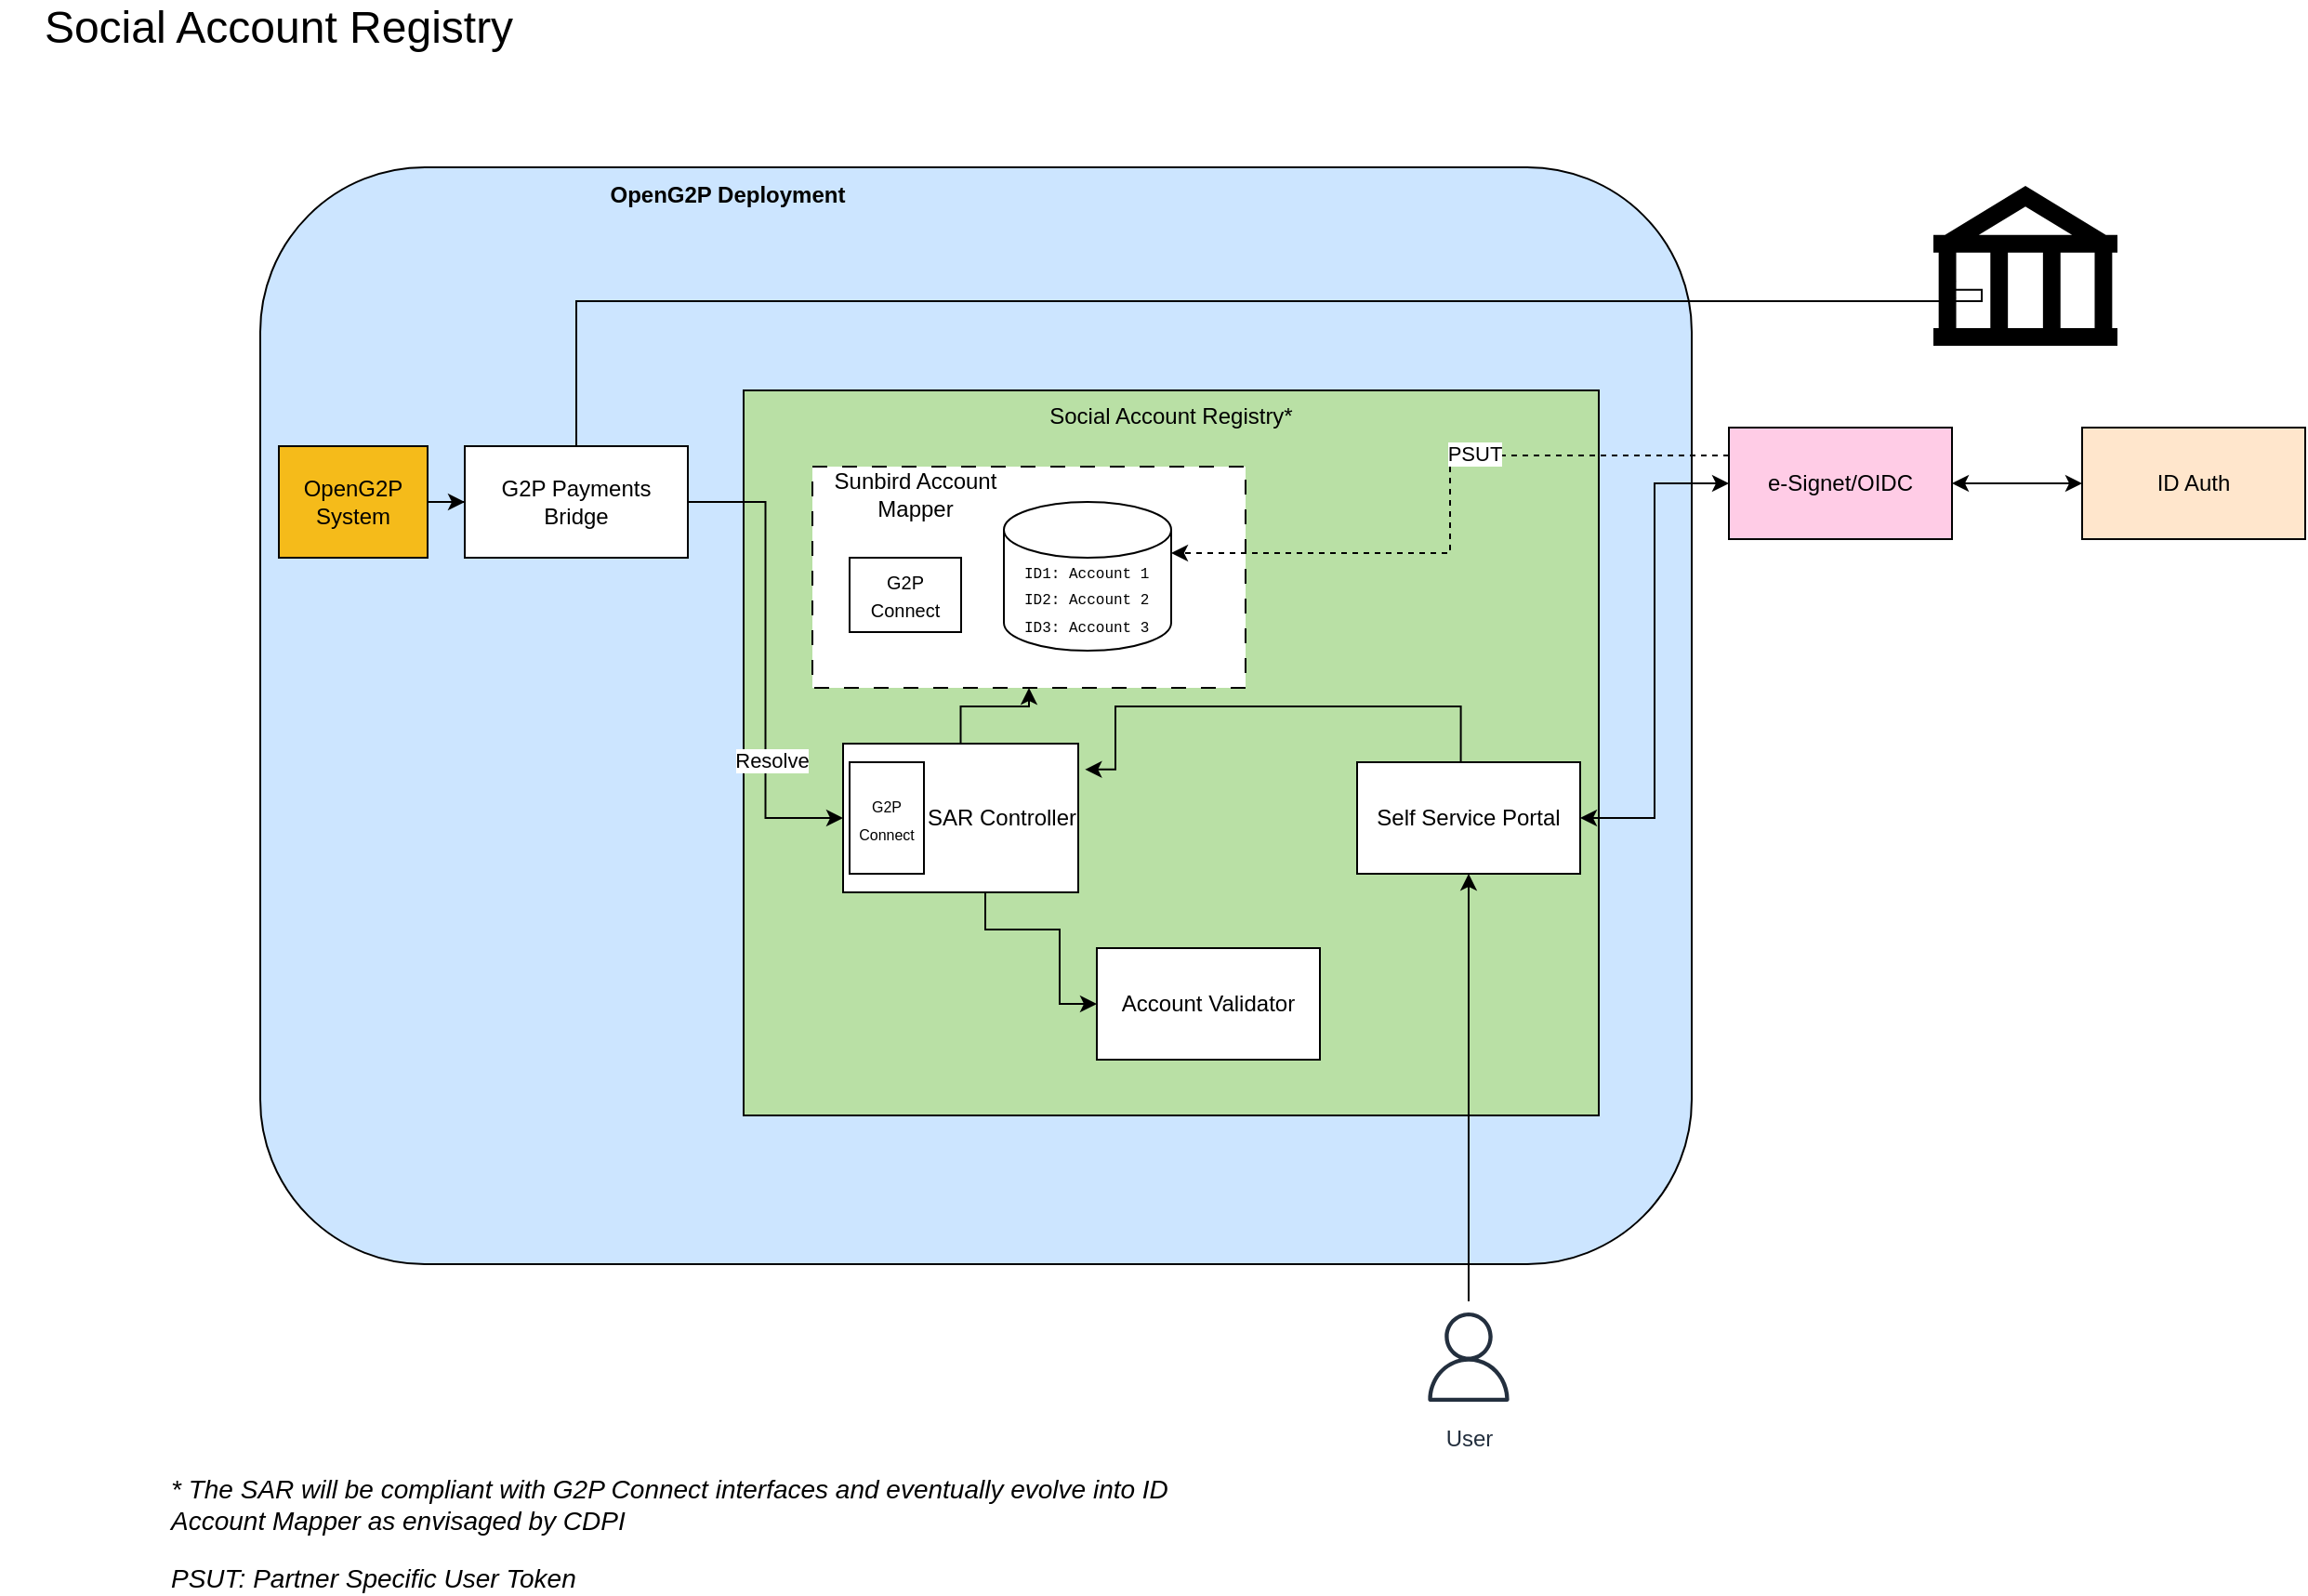 <mxfile version="21.6.2" type="github">
  <diagram name="Page-1" id="8PbpVKS6RdY8HKoXxjfP">
    <mxGraphModel dx="948" dy="582" grid="1" gridSize="10" guides="1" tooltips="1" connect="1" arrows="1" fold="1" page="1" pageScale="1" pageWidth="2336" pageHeight="1654" math="0" shadow="0">
      <root>
        <mxCell id="0" />
        <mxCell id="1" parent="0" />
        <mxCell id="SzVb1SEn_ud-ZYpJ9THC-2" value="" style="rounded=1;whiteSpace=wrap;html=1;align=left;fillColor=#CCE5FF;" vertex="1" parent="1">
          <mxGeometry x="200" y="120" width="770" height="590" as="geometry" />
        </mxCell>
        <mxCell id="SzVb1SEn_ud-ZYpJ9THC-7" value="Social Account Registry*" style="rounded=0;whiteSpace=wrap;html=1;verticalAlign=top;fillColor=#B9E0A5;" vertex="1" parent="1">
          <mxGeometry x="460" y="240" width="460" height="390" as="geometry" />
        </mxCell>
        <mxCell id="SzVb1SEn_ud-ZYpJ9THC-1" value="&lt;font style=&quot;font-size: 24px;&quot;&gt;Social Account Registry&lt;/font&gt;" style="text;html=1;strokeColor=none;fillColor=none;align=center;verticalAlign=middle;whiteSpace=wrap;rounded=0;" vertex="1" parent="1">
          <mxGeometry x="60" y="30" width="300" height="30" as="geometry" />
        </mxCell>
        <mxCell id="SzVb1SEn_ud-ZYpJ9THC-3" value="&lt;b&gt;OpenG2P Deployment&lt;/b&gt;" style="text;html=1;strokeColor=none;fillColor=none;align=center;verticalAlign=middle;whiteSpace=wrap;rounded=0;" vertex="1" parent="1">
          <mxGeometry x="384" y="120" width="135" height="30" as="geometry" />
        </mxCell>
        <mxCell id="SzVb1SEn_ud-ZYpJ9THC-29" value="" style="edgeStyle=orthogonalEdgeStyle;rounded=0;orthogonalLoop=1;jettySize=auto;html=1;" edge="1" parent="1" source="SzVb1SEn_ud-ZYpJ9THC-5" target="SzVb1SEn_ud-ZYpJ9THC-6">
          <mxGeometry relative="1" as="geometry" />
        </mxCell>
        <mxCell id="SzVb1SEn_ud-ZYpJ9THC-5" value="OpenG2P System" style="rounded=0;whiteSpace=wrap;html=1;fillColor=#f5bb1a;" vertex="1" parent="1">
          <mxGeometry x="210" y="270" width="80" height="60" as="geometry" />
        </mxCell>
        <mxCell id="SzVb1SEn_ud-ZYpJ9THC-30" value="" style="rounded=0;whiteSpace=wrap;html=1;dashed=1;dashPattern=8 8;" vertex="1" parent="1">
          <mxGeometry x="497" y="281" width="233" height="119" as="geometry" />
        </mxCell>
        <mxCell id="SzVb1SEn_ud-ZYpJ9THC-24" style="edgeStyle=orthogonalEdgeStyle;rounded=0;orthogonalLoop=1;jettySize=auto;html=1;exitX=1;exitY=0.5;exitDx=0;exitDy=0;entryX=0;entryY=0.5;entryDx=0;entryDy=0;" edge="1" parent="1" source="SzVb1SEn_ud-ZYpJ9THC-6" target="SzVb1SEn_ud-ZYpJ9THC-40">
          <mxGeometry relative="1" as="geometry" />
        </mxCell>
        <mxCell id="SzVb1SEn_ud-ZYpJ9THC-44" value="Resolve" style="edgeLabel;html=1;align=center;verticalAlign=middle;resizable=0;points=[];" vertex="1" connectable="0" parent="SzVb1SEn_ud-ZYpJ9THC-24">
          <mxGeometry x="0.42" y="3" relative="1" as="geometry">
            <mxPoint as="offset" />
          </mxGeometry>
        </mxCell>
        <mxCell id="SzVb1SEn_ud-ZYpJ9THC-27" style="edgeStyle=orthogonalEdgeStyle;rounded=0;orthogonalLoop=1;jettySize=auto;html=1;entryX=0.03;entryY=0.65;entryDx=0;entryDy=0;entryPerimeter=0;" edge="1" parent="1" target="SzVb1SEn_ud-ZYpJ9THC-25">
          <mxGeometry relative="1" as="geometry">
            <mxPoint x="370" y="295" as="sourcePoint" />
            <mxPoint x="920" y="191.66" as="targetPoint" />
            <Array as="points">
              <mxPoint x="370" y="192" />
              <mxPoint x="1126" y="192" />
              <mxPoint x="1126" y="186" />
            </Array>
          </mxGeometry>
        </mxCell>
        <mxCell id="SzVb1SEn_ud-ZYpJ9THC-6" value="G2P Payments Bridge" style="rounded=0;whiteSpace=wrap;html=1;" vertex="1" parent="1">
          <mxGeometry x="310" y="270" width="120" height="60" as="geometry" />
        </mxCell>
        <mxCell id="SzVb1SEn_ud-ZYpJ9THC-8" value="&lt;i&gt;&lt;font style=&quot;font-size: 14px;&quot;&gt;* The SAR will be compliant with G2P Connect interfaces and eventually evolve into ID Account Mapper as envisaged by CDPI&amp;nbsp;&lt;br&gt;&lt;/font&gt;&lt;br&gt;&lt;font style=&quot;font-size: 14px;&quot;&gt;PSUT: Partner Specific User Token&lt;/font&gt;&lt;br&gt;&lt;/i&gt;" style="text;html=1;strokeColor=none;fillColor=none;align=left;verticalAlign=middle;whiteSpace=wrap;rounded=0;" vertex="1" parent="1">
          <mxGeometry x="150" y="840" width="540" height="30" as="geometry" />
        </mxCell>
        <mxCell id="SzVb1SEn_ud-ZYpJ9THC-12" value="&lt;font style=&quot;font-size: 10px;&quot;&gt;G2P Connect&lt;/font&gt;" style="rounded=0;whiteSpace=wrap;html=1;" vertex="1" parent="1">
          <mxGeometry x="517" y="330" width="60" height="40" as="geometry" />
        </mxCell>
        <mxCell id="SzVb1SEn_ud-ZYpJ9THC-17" style="edgeStyle=orthogonalEdgeStyle;rounded=0;orthogonalLoop=1;jettySize=auto;html=1;exitX=1;exitY=0.5;exitDx=0;exitDy=0;entryX=0;entryY=0.5;entryDx=0;entryDy=0;startArrow=classic;startFill=1;" edge="1" parent="1" source="SzVb1SEn_ud-ZYpJ9THC-13" target="SzVb1SEn_ud-ZYpJ9THC-14">
          <mxGeometry relative="1" as="geometry">
            <Array as="points">
              <mxPoint x="950" y="470" />
              <mxPoint x="950" y="290" />
            </Array>
          </mxGeometry>
        </mxCell>
        <mxCell id="SzVb1SEn_ud-ZYpJ9THC-13" value="Self Service Portal" style="rounded=0;whiteSpace=wrap;html=1;" vertex="1" parent="1">
          <mxGeometry x="790" y="440" width="120" height="60" as="geometry" />
        </mxCell>
        <mxCell id="SzVb1SEn_ud-ZYpJ9THC-16" style="edgeStyle=orthogonalEdgeStyle;rounded=0;orthogonalLoop=1;jettySize=auto;html=1;exitX=1;exitY=0.5;exitDx=0;exitDy=0;entryX=0;entryY=0.5;entryDx=0;entryDy=0;startArrow=classic;startFill=1;" edge="1" parent="1" source="SzVb1SEn_ud-ZYpJ9THC-14" target="SzVb1SEn_ud-ZYpJ9THC-15">
          <mxGeometry relative="1" as="geometry" />
        </mxCell>
        <mxCell id="SzVb1SEn_ud-ZYpJ9THC-35" style="edgeStyle=orthogonalEdgeStyle;rounded=0;orthogonalLoop=1;jettySize=auto;html=1;exitX=0;exitY=0.25;exitDx=0;exitDy=0;entryX=1;entryY=0;entryDx=0;entryDy=27.5;entryPerimeter=0;dashed=1;" edge="1" parent="1" source="SzVb1SEn_ud-ZYpJ9THC-14" target="SzVb1SEn_ud-ZYpJ9THC-10">
          <mxGeometry relative="1" as="geometry" />
        </mxCell>
        <mxCell id="SzVb1SEn_ud-ZYpJ9THC-36" value="PSUT" style="edgeLabel;html=1;align=center;verticalAlign=middle;resizable=0;points=[];" vertex="1" connectable="0" parent="SzVb1SEn_ud-ZYpJ9THC-35">
          <mxGeometry x="-0.22" y="-1" relative="1" as="geometry">
            <mxPoint as="offset" />
          </mxGeometry>
        </mxCell>
        <mxCell id="SzVb1SEn_ud-ZYpJ9THC-14" value="e-Signet/OIDC" style="rounded=0;whiteSpace=wrap;html=1;fillColor=#FFCCE6;" vertex="1" parent="1">
          <mxGeometry x="990" y="260" width="120" height="60" as="geometry" />
        </mxCell>
        <mxCell id="SzVb1SEn_ud-ZYpJ9THC-15" value="ID Auth" style="rounded=0;whiteSpace=wrap;html=1;fillColor=#FFE6CC;" vertex="1" parent="1">
          <mxGeometry x="1180" y="260" width="120" height="60" as="geometry" />
        </mxCell>
        <mxCell id="SzVb1SEn_ud-ZYpJ9THC-19" style="edgeStyle=orthogonalEdgeStyle;rounded=0;orthogonalLoop=1;jettySize=auto;html=1;entryX=0.5;entryY=1;entryDx=0;entryDy=0;" edge="1" parent="1" source="SzVb1SEn_ud-ZYpJ9THC-18" target="SzVb1SEn_ud-ZYpJ9THC-13">
          <mxGeometry relative="1" as="geometry" />
        </mxCell>
        <mxCell id="SzVb1SEn_ud-ZYpJ9THC-18" value="User" style="sketch=0;outlineConnect=0;fontColor=#232F3E;gradientColor=none;strokeColor=#232F3E;fillColor=#ffffff;dashed=0;verticalLabelPosition=bottom;verticalAlign=top;align=center;html=1;fontSize=12;fontStyle=0;aspect=fixed;shape=mxgraph.aws4.resourceIcon;resIcon=mxgraph.aws4.user;" vertex="1" parent="1">
          <mxGeometry x="820" y="730" width="60" height="60" as="geometry" />
        </mxCell>
        <mxCell id="SzVb1SEn_ud-ZYpJ9THC-25" value="" style="shape=mxgraph.signs.travel.bank;html=1;pointerEvents=1;fillColor=#000000;strokeColor=none;verticalLabelPosition=bottom;verticalAlign=top;align=center;" vertex="1" parent="1">
          <mxGeometry x="1100" y="130" width="99" height="86" as="geometry" />
        </mxCell>
        <mxCell id="SzVb1SEn_ud-ZYpJ9THC-31" value="Sunbird Account Mapper" style="text;html=1;strokeColor=none;fillColor=none;align=center;verticalAlign=middle;whiteSpace=wrap;rounded=0;" vertex="1" parent="1">
          <mxGeometry x="501" y="281" width="103" height="30" as="geometry" />
        </mxCell>
        <mxCell id="SzVb1SEn_ud-ZYpJ9THC-32" value="" style="group" vertex="1" connectable="0" parent="1">
          <mxGeometry x="600" y="300" width="90" height="80" as="geometry" />
        </mxCell>
        <mxCell id="SzVb1SEn_ud-ZYpJ9THC-10" value="" style="shape=cylinder3;whiteSpace=wrap;html=1;boundedLbl=1;backgroundOutline=1;size=15;" vertex="1" parent="SzVb1SEn_ud-ZYpJ9THC-32">
          <mxGeometry width="90" height="80" as="geometry" />
        </mxCell>
        <mxCell id="SzVb1SEn_ud-ZYpJ9THC-11" value="&lt;font face=&quot;Courier New&quot; style=&quot;font-size: 8px;&quot;&gt;ID1: Account 1&lt;br&gt;ID2: Account 2&lt;br&gt;ID3: Account 3&lt;br&gt;&amp;nbsp;&lt;/font&gt;" style="text;html=1;strokeColor=none;fillColor=none;align=left;verticalAlign=middle;whiteSpace=wrap;rounded=0;" vertex="1" parent="SzVb1SEn_ud-ZYpJ9THC-32">
          <mxGeometry x="9" y="43" width="80" height="30" as="geometry" />
        </mxCell>
        <mxCell id="SzVb1SEn_ud-ZYpJ9THC-37" value="Account Validator" style="rounded=0;whiteSpace=wrap;html=1;" vertex="1" parent="1">
          <mxGeometry x="650" y="540" width="120" height="60" as="geometry" />
        </mxCell>
        <mxCell id="SzVb1SEn_ud-ZYpJ9THC-50" style="edgeStyle=orthogonalEdgeStyle;rounded=0;orthogonalLoop=1;jettySize=auto;html=1;entryX=0.5;entryY=1;entryDx=0;entryDy=0;" edge="1" parent="1" source="SzVb1SEn_ud-ZYpJ9THC-40" target="SzVb1SEn_ud-ZYpJ9THC-30">
          <mxGeometry relative="1" as="geometry" />
        </mxCell>
        <mxCell id="SzVb1SEn_ud-ZYpJ9THC-54" style="edgeStyle=orthogonalEdgeStyle;rounded=0;orthogonalLoop=1;jettySize=auto;html=1;exitX=1.029;exitY=0.174;exitDx=0;exitDy=0;entryX=0.5;entryY=0;entryDx=0;entryDy=0;endArrow=none;endFill=0;startArrow=classic;startFill=1;exitPerimeter=0;" edge="1" parent="1" source="SzVb1SEn_ud-ZYpJ9THC-40">
          <mxGeometry relative="1" as="geometry">
            <mxPoint x="604.165" y="430" as="sourcePoint" />
            <mxPoint x="845.79" y="440" as="targetPoint" />
            <Array as="points">
              <mxPoint x="660" y="444" />
              <mxPoint x="660" y="410" />
              <mxPoint x="846" y="410" />
            </Array>
          </mxGeometry>
        </mxCell>
        <mxCell id="SzVb1SEn_ud-ZYpJ9THC-55" style="edgeStyle=orthogonalEdgeStyle;rounded=0;orthogonalLoop=1;jettySize=auto;html=1;entryX=0;entryY=0.5;entryDx=0;entryDy=0;" edge="1" parent="1" source="SzVb1SEn_ud-ZYpJ9THC-40" target="SzVb1SEn_ud-ZYpJ9THC-37">
          <mxGeometry relative="1" as="geometry">
            <Array as="points">
              <mxPoint x="590" y="530" />
              <mxPoint x="630" y="530" />
              <mxPoint x="630" y="570" />
            </Array>
          </mxGeometry>
        </mxCell>
        <mxCell id="SzVb1SEn_ud-ZYpJ9THC-40" value="SAR Controller" style="rounded=0;whiteSpace=wrap;html=1;align=right;" vertex="1" parent="1">
          <mxGeometry x="513.5" y="430" width="126.5" height="80" as="geometry" />
        </mxCell>
        <mxCell id="SzVb1SEn_ud-ZYpJ9THC-41" value="&lt;font style=&quot;font-size: 8px;&quot;&gt;G2P Connect&lt;/font&gt;" style="rounded=0;whiteSpace=wrap;html=1;" vertex="1" parent="1">
          <mxGeometry x="517" y="440" width="40" height="60" as="geometry" />
        </mxCell>
      </root>
    </mxGraphModel>
  </diagram>
</mxfile>
